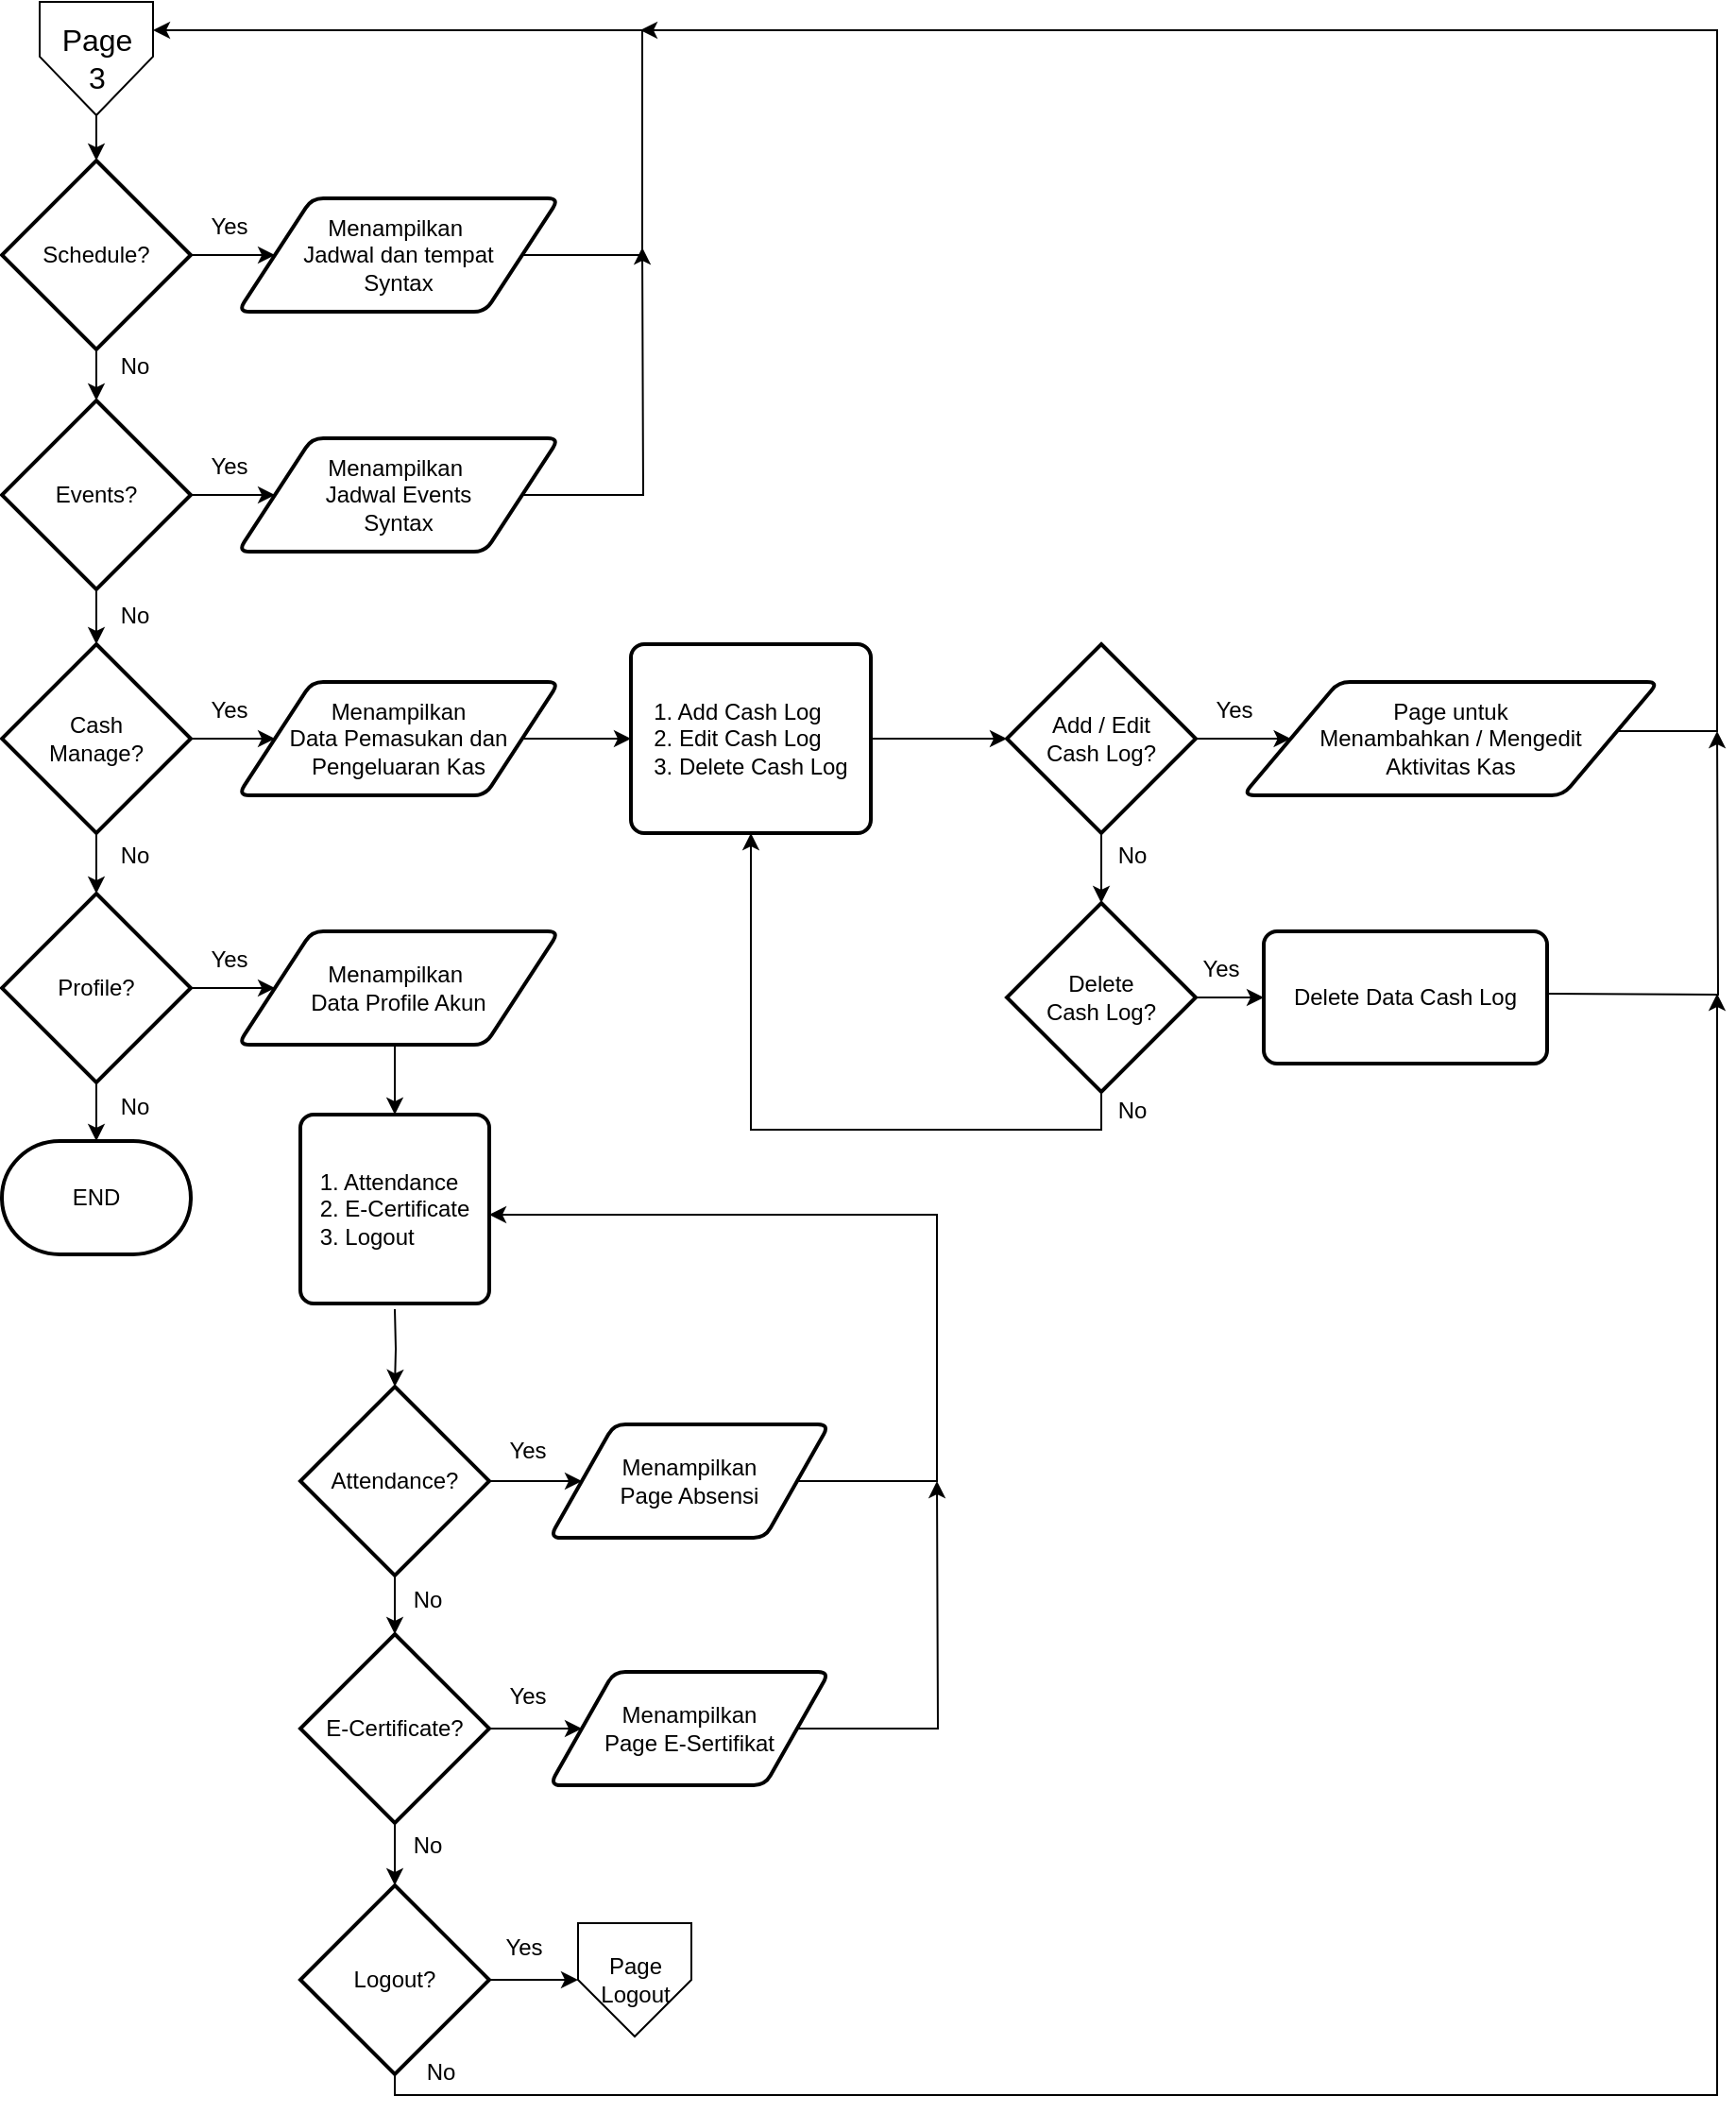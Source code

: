 <mxfile version="24.7.6">
  <diagram name="Page-1" id="k1L-fH-aqej1xiUDdUSh">
    <mxGraphModel dx="1500" dy="873" grid="1" gridSize="10" guides="1" tooltips="1" connect="1" arrows="1" fold="1" page="1" pageScale="1" pageWidth="1169" pageHeight="1654" math="0" shadow="0">
      <root>
        <mxCell id="0" />
        <mxCell id="1" parent="0" />
        <mxCell id="XSzMCote4gQr-xo7A_UP-1" value="&lt;font style=&quot;font-size: 16px;&quot;&gt;Page&lt;/font&gt;&lt;div&gt;&lt;span style=&quot;font-size: 16px;&quot;&gt;3&lt;/span&gt;&lt;/div&gt;" style="verticalLabelPosition=middle;verticalAlign=middle;html=1;shape=offPageConnector;rounded=0;size=0.517;labelPosition=center;align=center;" parent="1" vertex="1">
          <mxGeometry x="147" y="272" width="60" height="60" as="geometry" />
        </mxCell>
        <mxCell id="XSzMCote4gQr-xo7A_UP-2" style="edgeStyle=orthogonalEdgeStyle;rounded=0;orthogonalLoop=1;jettySize=auto;html=1;exitX=1;exitY=0.5;exitDx=0;exitDy=0;exitPerimeter=0;entryX=0;entryY=0.5;entryDx=0;entryDy=0;" parent="1" source="XSzMCote4gQr-xo7A_UP-3" target="XSzMCote4gQr-xo7A_UP-15" edge="1">
          <mxGeometry relative="1" as="geometry" />
        </mxCell>
        <mxCell id="XSzMCote4gQr-xo7A_UP-3" value="Schedule?" style="strokeWidth=2;html=1;shape=mxgraph.flowchart.decision;whiteSpace=wrap;" parent="1" vertex="1">
          <mxGeometry x="127" y="356" width="100" height="100" as="geometry" />
        </mxCell>
        <mxCell id="XSzMCote4gQr-xo7A_UP-4" style="edgeStyle=orthogonalEdgeStyle;rounded=0;orthogonalLoop=1;jettySize=auto;html=1;exitX=0.5;exitY=1;exitDx=0;exitDy=0;entryX=0.5;entryY=0;entryDx=0;entryDy=0;entryPerimeter=0;" parent="1" source="XSzMCote4gQr-xo7A_UP-1" target="XSzMCote4gQr-xo7A_UP-3" edge="1">
          <mxGeometry relative="1" as="geometry" />
        </mxCell>
        <mxCell id="XSzMCote4gQr-xo7A_UP-5" style="edgeStyle=orthogonalEdgeStyle;rounded=0;orthogonalLoop=1;jettySize=auto;html=1;exitX=1;exitY=0.5;exitDx=0;exitDy=0;exitPerimeter=0;entryX=0;entryY=0.5;entryDx=0;entryDy=0;" parent="1" source="XSzMCote4gQr-xo7A_UP-6" target="XSzMCote4gQr-xo7A_UP-17" edge="1">
          <mxGeometry relative="1" as="geometry" />
        </mxCell>
        <mxCell id="XSzMCote4gQr-xo7A_UP-44" value="" style="edgeStyle=orthogonalEdgeStyle;rounded=0;orthogonalLoop=1;jettySize=auto;html=1;" parent="1" source="XSzMCote4gQr-xo7A_UP-6" target="XSzMCote4gQr-xo7A_UP-43" edge="1">
          <mxGeometry relative="1" as="geometry" />
        </mxCell>
        <mxCell id="XSzMCote4gQr-xo7A_UP-6" value="Events?" style="strokeWidth=2;html=1;shape=mxgraph.flowchart.decision;whiteSpace=wrap;" parent="1" vertex="1">
          <mxGeometry x="127" y="483" width="100" height="100" as="geometry" />
        </mxCell>
        <mxCell id="XSzMCote4gQr-xo7A_UP-7" style="edgeStyle=orthogonalEdgeStyle;rounded=0;orthogonalLoop=1;jettySize=auto;html=1;exitX=0.5;exitY=1;exitDx=0;exitDy=0;exitPerimeter=0;entryX=0.5;entryY=0;entryDx=0;entryDy=0;entryPerimeter=0;" parent="1" source="XSzMCote4gQr-xo7A_UP-3" target="XSzMCote4gQr-xo7A_UP-6" edge="1">
          <mxGeometry relative="1" as="geometry" />
        </mxCell>
        <mxCell id="XSzMCote4gQr-xo7A_UP-8" value="" style="edgeStyle=orthogonalEdgeStyle;rounded=0;orthogonalLoop=1;jettySize=auto;html=1;" parent="1" source="XSzMCote4gQr-xo7A_UP-10" target="XSzMCote4gQr-xo7A_UP-19" edge="1">
          <mxGeometry relative="1" as="geometry" />
        </mxCell>
        <mxCell id="XSzMCote4gQr-xo7A_UP-9" value="" style="edgeStyle=orthogonalEdgeStyle;rounded=0;orthogonalLoop=1;jettySize=auto;html=1;" parent="1" source="XSzMCote4gQr-xo7A_UP-10" target="XSzMCote4gQr-xo7A_UP-20" edge="1">
          <mxGeometry relative="1" as="geometry" />
        </mxCell>
        <mxCell id="XSzMCote4gQr-xo7A_UP-10" value="Profile?" style="strokeWidth=2;html=1;shape=mxgraph.flowchart.decision;whiteSpace=wrap;" parent="1" vertex="1">
          <mxGeometry x="127" y="744" width="100" height="100" as="geometry" />
        </mxCell>
        <mxCell id="XSzMCote4gQr-xo7A_UP-12" value="No" style="text;html=1;align=center;verticalAlign=middle;resizable=0;points=[];autosize=1;strokeColor=none;fillColor=none;" parent="1" vertex="1">
          <mxGeometry x="177" y="450" width="40" height="30" as="geometry" />
        </mxCell>
        <mxCell id="XSzMCote4gQr-xo7A_UP-14" style="edgeStyle=orthogonalEdgeStyle;rounded=0;orthogonalLoop=1;jettySize=auto;html=1;exitX=1;exitY=0.5;exitDx=0;exitDy=0;entryX=1;entryY=0.25;entryDx=0;entryDy=0;" parent="1" source="XSzMCote4gQr-xo7A_UP-15" target="XSzMCote4gQr-xo7A_UP-1" edge="1">
          <mxGeometry relative="1" as="geometry">
            <mxPoint x="466" y="292" as="targetPoint" />
            <Array as="points">
              <mxPoint x="466" y="406" />
              <mxPoint x="466" y="287" />
            </Array>
          </mxGeometry>
        </mxCell>
        <mxCell id="XSzMCote4gQr-xo7A_UP-15" value="Menampilkan&amp;nbsp;&lt;div&gt;Jadwal dan tempat&lt;div&gt;Syntax&lt;/div&gt;&lt;/div&gt;" style="shape=parallelogram;html=1;strokeWidth=2;perimeter=parallelogramPerimeter;whiteSpace=wrap;rounded=1;arcSize=12;size=0.23;" parent="1" vertex="1">
          <mxGeometry x="252" y="376" width="170" height="60" as="geometry" />
        </mxCell>
        <mxCell id="XSzMCote4gQr-xo7A_UP-16" style="edgeStyle=orthogonalEdgeStyle;rounded=0;orthogonalLoop=1;jettySize=auto;html=1;exitX=1;exitY=0.5;exitDx=0;exitDy=0;" parent="1" source="XSzMCote4gQr-xo7A_UP-17" edge="1">
          <mxGeometry relative="1" as="geometry">
            <mxPoint x="466" y="402" as="targetPoint" />
          </mxGeometry>
        </mxCell>
        <mxCell id="XSzMCote4gQr-xo7A_UP-17" value="Menampilkan&amp;nbsp;&lt;div&gt;Jadwal Events&lt;div&gt;Syntax&lt;/div&gt;&lt;/div&gt;" style="shape=parallelogram;html=1;strokeWidth=2;perimeter=parallelogramPerimeter;whiteSpace=wrap;rounded=1;arcSize=12;size=0.23;" parent="1" vertex="1">
          <mxGeometry x="252" y="503" width="170" height="60" as="geometry" />
        </mxCell>
        <mxCell id="XSzMCote4gQr-xo7A_UP-58" style="edgeStyle=orthogonalEdgeStyle;rounded=0;orthogonalLoop=1;jettySize=auto;html=1;exitX=0.5;exitY=1;exitDx=0;exitDy=0;entryX=0.5;entryY=0;entryDx=0;entryDy=0;" parent="1" source="XSzMCote4gQr-xo7A_UP-19" target="XSzMCote4gQr-xo7A_UP-22" edge="1">
          <mxGeometry relative="1" as="geometry" />
        </mxCell>
        <mxCell id="XSzMCote4gQr-xo7A_UP-19" value="Menampilkan&amp;nbsp;&lt;div&gt;Data Profile Akun&lt;/div&gt;" style="shape=parallelogram;html=1;strokeWidth=2;perimeter=parallelogramPerimeter;whiteSpace=wrap;rounded=1;arcSize=12;size=0.23;" parent="1" vertex="1">
          <mxGeometry x="252" y="764" width="170" height="60" as="geometry" />
        </mxCell>
        <mxCell id="XSzMCote4gQr-xo7A_UP-20" value="END" style="strokeWidth=2;html=1;shape=mxgraph.flowchart.terminator;whiteSpace=wrap;" parent="1" vertex="1">
          <mxGeometry x="127" y="875" width="100" height="60" as="geometry" />
        </mxCell>
        <mxCell id="XSzMCote4gQr-xo7A_UP-21" value="" style="edgeStyle=orthogonalEdgeStyle;rounded=0;orthogonalLoop=1;jettySize=auto;html=1;" parent="1" target="XSzMCote4gQr-xo7A_UP-25" edge="1">
          <mxGeometry relative="1" as="geometry">
            <mxPoint x="335" y="964" as="sourcePoint" />
          </mxGeometry>
        </mxCell>
        <mxCell id="XSzMCote4gQr-xo7A_UP-22" value="&lt;div style=&quot;text-align: justify;&quot;&gt;&lt;span style=&quot;background-color: initial;&quot;&gt;1. Attendance&lt;/span&gt;&lt;/div&gt;&lt;div style=&quot;text-align: justify;&quot;&gt;2. E-Certificate&lt;/div&gt;&lt;div style=&quot;text-align: justify;&quot;&gt;3. Logout&lt;/div&gt;" style="rounded=1;whiteSpace=wrap;html=1;absoluteArcSize=1;arcSize=14;strokeWidth=2;" parent="1" vertex="1">
          <mxGeometry x="285" y="861" width="100" height="100" as="geometry" />
        </mxCell>
        <mxCell id="XSzMCote4gQr-xo7A_UP-23" value="" style="edgeStyle=orthogonalEdgeStyle;rounded=0;orthogonalLoop=1;jettySize=auto;html=1;" parent="1" source="XSzMCote4gQr-xo7A_UP-25" target="XSzMCote4gQr-xo7A_UP-27" edge="1">
          <mxGeometry relative="1" as="geometry" />
        </mxCell>
        <mxCell id="XSzMCote4gQr-xo7A_UP-24" value="" style="edgeStyle=orthogonalEdgeStyle;rounded=0;orthogonalLoop=1;jettySize=auto;html=1;" parent="1" source="XSzMCote4gQr-xo7A_UP-25" target="XSzMCote4gQr-xo7A_UP-31" edge="1">
          <mxGeometry relative="1" as="geometry" />
        </mxCell>
        <mxCell id="XSzMCote4gQr-xo7A_UP-25" value="Attendance?" style="strokeWidth=2;html=1;shape=mxgraph.flowchart.decision;whiteSpace=wrap;" parent="1" vertex="1">
          <mxGeometry x="285" y="1005" width="100" height="100" as="geometry" />
        </mxCell>
        <mxCell id="XSzMCote4gQr-xo7A_UP-26" style="edgeStyle=orthogonalEdgeStyle;rounded=0;orthogonalLoop=1;jettySize=auto;html=1;exitX=1;exitY=0.5;exitDx=0;exitDy=0;entryX=1;entryY=0.5;entryDx=0;entryDy=0;" parent="1" source="XSzMCote4gQr-xo7A_UP-27" edge="1">
          <mxGeometry relative="1" as="geometry">
            <mxPoint x="385" y="914" as="targetPoint" />
            <Array as="points">
              <mxPoint x="622" y="1055" />
              <mxPoint x="622" y="914" />
            </Array>
          </mxGeometry>
        </mxCell>
        <mxCell id="XSzMCote4gQr-xo7A_UP-27" value="Menampilkan&lt;div&gt;Page Absensi&lt;/div&gt;" style="shape=parallelogram;html=1;strokeWidth=2;perimeter=parallelogramPerimeter;whiteSpace=wrap;rounded=1;arcSize=12;size=0.23;" parent="1" vertex="1">
          <mxGeometry x="417" y="1025" width="148" height="60" as="geometry" />
        </mxCell>
        <mxCell id="XSzMCote4gQr-xo7A_UP-28" value="Yes" style="text;html=1;align=center;verticalAlign=middle;resizable=0;points=[];autosize=1;strokeColor=none;fillColor=none;" parent="1" vertex="1">
          <mxGeometry x="385" y="1024" width="40" height="30" as="geometry" />
        </mxCell>
        <mxCell id="XSzMCote4gQr-xo7A_UP-29" value="" style="edgeStyle=orthogonalEdgeStyle;rounded=0;orthogonalLoop=1;jettySize=auto;html=1;" parent="1" source="XSzMCote4gQr-xo7A_UP-31" target="XSzMCote4gQr-xo7A_UP-33" edge="1">
          <mxGeometry relative="1" as="geometry" />
        </mxCell>
        <mxCell id="XSzMCote4gQr-xo7A_UP-30" value="" style="edgeStyle=orthogonalEdgeStyle;rounded=0;orthogonalLoop=1;jettySize=auto;html=1;" parent="1" source="XSzMCote4gQr-xo7A_UP-31" target="XSzMCote4gQr-xo7A_UP-37" edge="1">
          <mxGeometry relative="1" as="geometry" />
        </mxCell>
        <mxCell id="XSzMCote4gQr-xo7A_UP-31" value="E-Certificate?" style="strokeWidth=2;html=1;shape=mxgraph.flowchart.decision;whiteSpace=wrap;" parent="1" vertex="1">
          <mxGeometry x="285" y="1136" width="100" height="100" as="geometry" />
        </mxCell>
        <mxCell id="XSzMCote4gQr-xo7A_UP-32" style="edgeStyle=orthogonalEdgeStyle;rounded=0;orthogonalLoop=1;jettySize=auto;html=1;exitX=1;exitY=0.5;exitDx=0;exitDy=0;" parent="1" source="XSzMCote4gQr-xo7A_UP-33" edge="1">
          <mxGeometry relative="1" as="geometry">
            <mxPoint x="622" y="1055" as="targetPoint" />
          </mxGeometry>
        </mxCell>
        <mxCell id="XSzMCote4gQr-xo7A_UP-33" value="Menampilkan&lt;div&gt;Page E-Sertifikat&lt;/div&gt;" style="shape=parallelogram;html=1;strokeWidth=2;perimeter=parallelogramPerimeter;whiteSpace=wrap;rounded=1;arcSize=12;size=0.23;" parent="1" vertex="1">
          <mxGeometry x="417" y="1156" width="148" height="60" as="geometry" />
        </mxCell>
        <mxCell id="XSzMCote4gQr-xo7A_UP-34" value="Yes" style="text;html=1;align=center;verticalAlign=middle;resizable=0;points=[];autosize=1;strokeColor=none;fillColor=none;" parent="1" vertex="1">
          <mxGeometry x="385" y="1154" width="40" height="30" as="geometry" />
        </mxCell>
        <mxCell id="XSzMCote4gQr-xo7A_UP-36" value="" style="edgeStyle=orthogonalEdgeStyle;rounded=0;orthogonalLoop=1;jettySize=auto;html=1;" parent="1" source="XSzMCote4gQr-xo7A_UP-37" target="XSzMCote4gQr-xo7A_UP-41" edge="1">
          <mxGeometry relative="1" as="geometry" />
        </mxCell>
        <mxCell id="XSzMCote4gQr-xo7A_UP-74" style="edgeStyle=orthogonalEdgeStyle;rounded=0;orthogonalLoop=1;jettySize=auto;html=1;exitX=0.5;exitY=1;exitDx=0;exitDy=0;exitPerimeter=0;" parent="1" source="XSzMCote4gQr-xo7A_UP-37" edge="1">
          <mxGeometry relative="1" as="geometry">
            <mxPoint x="1035" y="797" as="targetPoint" />
            <mxPoint x="335" y="1365" as="sourcePoint" />
            <Array as="points">
              <mxPoint x="335" y="1380" />
              <mxPoint x="1035" y="1380" />
            </Array>
          </mxGeometry>
        </mxCell>
        <mxCell id="XSzMCote4gQr-xo7A_UP-37" value="Logout?" style="strokeWidth=2;html=1;shape=mxgraph.flowchart.decision;whiteSpace=wrap;" parent="1" vertex="1">
          <mxGeometry x="285" y="1269" width="100" height="100" as="geometry" />
        </mxCell>
        <mxCell id="XSzMCote4gQr-xo7A_UP-39" value="No" style="text;html=1;align=center;verticalAlign=middle;resizable=0;points=[];autosize=1;strokeColor=none;fillColor=none;" parent="1" vertex="1">
          <mxGeometry x="332" y="1103" width="40" height="30" as="geometry" />
        </mxCell>
        <mxCell id="XSzMCote4gQr-xo7A_UP-40" value="No" style="text;html=1;align=center;verticalAlign=middle;resizable=0;points=[];autosize=1;strokeColor=none;fillColor=none;" parent="1" vertex="1">
          <mxGeometry x="332" y="1233" width="40" height="30" as="geometry" />
        </mxCell>
        <mxCell id="XSzMCote4gQr-xo7A_UP-41" value="&lt;font style=&quot;font-size: 12px;&quot;&gt;Page&lt;/font&gt;&lt;div style=&quot;&quot;&gt;&lt;font style=&quot;font-size: 12px;&quot;&gt;Logout&lt;/font&gt;&lt;/div&gt;" style="verticalLabelPosition=middle;verticalAlign=middle;html=1;shape=offPageConnector;rounded=0;size=0.5;labelPosition=center;align=center;" parent="1" vertex="1">
          <mxGeometry x="432" y="1289" width="60" height="60" as="geometry" />
        </mxCell>
        <mxCell id="XSzMCote4gQr-xo7A_UP-42" value="Yes" style="text;html=1;align=center;verticalAlign=middle;resizable=0;points=[];autosize=1;strokeColor=none;fillColor=none;" parent="1" vertex="1">
          <mxGeometry x="383" y="1287" width="40" height="30" as="geometry" />
        </mxCell>
        <mxCell id="XSzMCote4gQr-xo7A_UP-49" value="" style="edgeStyle=orthogonalEdgeStyle;rounded=0;orthogonalLoop=1;jettySize=auto;html=1;" parent="1" source="XSzMCote4gQr-xo7A_UP-43" target="XSzMCote4gQr-xo7A_UP-47" edge="1">
          <mxGeometry relative="1" as="geometry" />
        </mxCell>
        <mxCell id="XSzMCote4gQr-xo7A_UP-51" value="" style="edgeStyle=orthogonalEdgeStyle;rounded=0;orthogonalLoop=1;jettySize=auto;html=1;" parent="1" source="XSzMCote4gQr-xo7A_UP-43" target="XSzMCote4gQr-xo7A_UP-10" edge="1">
          <mxGeometry relative="1" as="geometry" />
        </mxCell>
        <mxCell id="XSzMCote4gQr-xo7A_UP-43" value="Cash&lt;div&gt;Manage?&lt;/div&gt;" style="strokeWidth=2;html=1;shape=mxgraph.flowchart.decision;whiteSpace=wrap;" parent="1" vertex="1">
          <mxGeometry x="127" y="612" width="100" height="100" as="geometry" />
        </mxCell>
        <mxCell id="XSzMCote4gQr-xo7A_UP-45" value="No" style="text;html=1;align=center;verticalAlign=middle;resizable=0;points=[];autosize=1;strokeColor=none;fillColor=none;" parent="1" vertex="1">
          <mxGeometry x="177" y="582" width="40" height="30" as="geometry" />
        </mxCell>
        <mxCell id="XSzMCote4gQr-xo7A_UP-46" value="" style="edgeStyle=orthogonalEdgeStyle;rounded=0;orthogonalLoop=1;jettySize=auto;html=1;" parent="1" source="XSzMCote4gQr-xo7A_UP-47" target="XSzMCote4gQr-xo7A_UP-48" edge="1">
          <mxGeometry relative="1" as="geometry" />
        </mxCell>
        <mxCell id="XSzMCote4gQr-xo7A_UP-47" value="Menampilkan&lt;div&gt;Data Pemasukan dan&lt;/div&gt;&lt;div&gt;Pengeluaran Kas&lt;/div&gt;" style="shape=parallelogram;html=1;strokeWidth=2;perimeter=parallelogramPerimeter;whiteSpace=wrap;rounded=1;arcSize=12;size=0.23;" parent="1" vertex="1">
          <mxGeometry x="252" y="632" width="170" height="60" as="geometry" />
        </mxCell>
        <mxCell id="XSzMCote4gQr-xo7A_UP-63" value="" style="edgeStyle=orthogonalEdgeStyle;rounded=0;orthogonalLoop=1;jettySize=auto;html=1;" parent="1" source="XSzMCote4gQr-xo7A_UP-48" target="XSzMCote4gQr-xo7A_UP-59" edge="1">
          <mxGeometry relative="1" as="geometry" />
        </mxCell>
        <mxCell id="XSzMCote4gQr-xo7A_UP-48" value="&lt;div style=&quot;text-align: justify;&quot;&gt;&lt;span style=&quot;background-color: initial;&quot;&gt;1. Add Cash Log&lt;/span&gt;&lt;/div&gt;&lt;div style=&quot;text-align: justify;&quot;&gt;2. Edit Cash Log&lt;/div&gt;&lt;div style=&quot;text-align: justify;&quot;&gt;3. Delete Cash Log&lt;/div&gt;" style="rounded=1;whiteSpace=wrap;html=1;absoluteArcSize=1;arcSize=14;strokeWidth=2;align=center;" parent="1" vertex="1">
          <mxGeometry x="460" y="612" width="127" height="100" as="geometry" />
        </mxCell>
        <mxCell id="XSzMCote4gQr-xo7A_UP-50" value="Yes" style="text;html=1;align=center;verticalAlign=middle;resizable=0;points=[];autosize=1;strokeColor=none;fillColor=none;" parent="1" vertex="1">
          <mxGeometry x="227" y="632" width="40" height="30" as="geometry" />
        </mxCell>
        <mxCell id="XSzMCote4gQr-xo7A_UP-64" value="" style="edgeStyle=orthogonalEdgeStyle;rounded=0;orthogonalLoop=1;jettySize=auto;html=1;" parent="1" source="XSzMCote4gQr-xo7A_UP-59" target="XSzMCote4gQr-xo7A_UP-60" edge="1">
          <mxGeometry relative="1" as="geometry" />
        </mxCell>
        <mxCell id="XSzMCote4gQr-xo7A_UP-66" value="" style="edgeStyle=orthogonalEdgeStyle;rounded=0;orthogonalLoop=1;jettySize=auto;html=1;" parent="1" source="XSzMCote4gQr-xo7A_UP-59" target="XSzMCote4gQr-xo7A_UP-61" edge="1">
          <mxGeometry relative="1" as="geometry" />
        </mxCell>
        <mxCell id="XSzMCote4gQr-xo7A_UP-59" value="Add / Edit&lt;div&gt;Cash Log?&lt;/div&gt;" style="strokeWidth=2;html=1;shape=mxgraph.flowchart.decision;whiteSpace=wrap;" parent="1" vertex="1">
          <mxGeometry x="659" y="612" width="100" height="100" as="geometry" />
        </mxCell>
        <mxCell id="XSzMCote4gQr-xo7A_UP-73" style="edgeStyle=elbowEdgeStyle;rounded=0;orthogonalLoop=1;jettySize=auto;html=1;exitX=1;exitY=0.5;exitDx=0;exitDy=0;" parent="1" edge="1">
          <mxGeometry relative="1" as="geometry">
            <mxPoint x="465" y="287" as="targetPoint" />
            <Array as="points">
              <mxPoint x="1035" y="507" />
            </Array>
            <mxPoint x="978.7" y="658" as="sourcePoint" />
          </mxGeometry>
        </mxCell>
        <mxCell id="XSzMCote4gQr-xo7A_UP-60" value="Page untuk&lt;div&gt;Menambahkan / Mengedit&lt;/div&gt;&lt;div&gt;Aktivitas Kas&lt;/div&gt;" style="shape=parallelogram;html=1;strokeWidth=2;perimeter=parallelogramPerimeter;whiteSpace=wrap;rounded=1;arcSize=12;size=0.23;" parent="1" vertex="1">
          <mxGeometry x="784" y="632" width="220" height="60" as="geometry" />
        </mxCell>
        <mxCell id="XSzMCote4gQr-xo7A_UP-68" value="" style="edgeStyle=orthogonalEdgeStyle;rounded=0;orthogonalLoop=1;jettySize=auto;html=1;" parent="1" source="XSzMCote4gQr-xo7A_UP-61" target="XSzMCote4gQr-xo7A_UP-62" edge="1">
          <mxGeometry relative="1" as="geometry" />
        </mxCell>
        <mxCell id="XSzMCote4gQr-xo7A_UP-70" style="edgeStyle=orthogonalEdgeStyle;rounded=0;orthogonalLoop=1;jettySize=auto;html=1;exitX=0.5;exitY=1;exitDx=0;exitDy=0;exitPerimeter=0;entryX=0.5;entryY=1;entryDx=0;entryDy=0;" parent="1" source="XSzMCote4gQr-xo7A_UP-61" target="XSzMCote4gQr-xo7A_UP-48" edge="1">
          <mxGeometry relative="1" as="geometry" />
        </mxCell>
        <mxCell id="XSzMCote4gQr-xo7A_UP-61" value="Delete&lt;div&gt;Cash Log?&lt;/div&gt;" style="strokeWidth=2;html=1;shape=mxgraph.flowchart.decision;whiteSpace=wrap;" parent="1" vertex="1">
          <mxGeometry x="659" y="749" width="100" height="100" as="geometry" />
        </mxCell>
        <mxCell id="XSzMCote4gQr-xo7A_UP-72" style="edgeStyle=orthogonalEdgeStyle;rounded=0;orthogonalLoop=1;jettySize=auto;html=1;exitX=1;exitY=0.5;exitDx=0;exitDy=0;" parent="1" edge="1">
          <mxGeometry relative="1" as="geometry">
            <mxPoint x="1035" y="658" as="targetPoint" />
            <mxPoint x="945" y="797" as="sourcePoint" />
          </mxGeometry>
        </mxCell>
        <mxCell id="XSzMCote4gQr-xo7A_UP-62" value="Delete Data Cash Log" style="rounded=1;whiteSpace=wrap;html=1;absoluteArcSize=1;arcSize=14;strokeWidth=2;" parent="1" vertex="1">
          <mxGeometry x="795" y="764" width="150" height="70" as="geometry" />
        </mxCell>
        <mxCell id="XSzMCote4gQr-xo7A_UP-65" value="Yes" style="text;html=1;align=center;verticalAlign=middle;resizable=0;points=[];autosize=1;strokeColor=none;fillColor=none;" parent="1" vertex="1">
          <mxGeometry x="759" y="632" width="40" height="30" as="geometry" />
        </mxCell>
        <mxCell id="XSzMCote4gQr-xo7A_UP-67" value="No" style="text;html=1;align=center;verticalAlign=middle;resizable=0;points=[];autosize=1;strokeColor=none;fillColor=none;" parent="1" vertex="1">
          <mxGeometry x="705" y="709" width="40" height="30" as="geometry" />
        </mxCell>
        <mxCell id="XSzMCote4gQr-xo7A_UP-69" value="Yes" style="text;html=1;align=center;verticalAlign=middle;resizable=0;points=[];autosize=1;strokeColor=none;fillColor=none;" parent="1" vertex="1">
          <mxGeometry x="752" y="769" width="40" height="30" as="geometry" />
        </mxCell>
        <mxCell id="XSzMCote4gQr-xo7A_UP-71" value="No" style="text;html=1;align=center;verticalAlign=middle;resizable=0;points=[];autosize=1;strokeColor=none;fillColor=none;" parent="1" vertex="1">
          <mxGeometry x="705" y="844" width="40" height="30" as="geometry" />
        </mxCell>
        <mxCell id="XSzMCote4gQr-xo7A_UP-75" value="No" style="text;html=1;align=center;verticalAlign=middle;resizable=0;points=[];autosize=1;strokeColor=none;fillColor=none;" parent="1" vertex="1">
          <mxGeometry x="339" y="1353" width="40" height="30" as="geometry" />
        </mxCell>
        <mxCell id="XSzMCote4gQr-xo7A_UP-76" value="No" style="text;html=1;align=center;verticalAlign=middle;resizable=0;points=[];autosize=1;strokeColor=none;fillColor=none;" parent="1" vertex="1">
          <mxGeometry x="177" y="709" width="40" height="30" as="geometry" />
        </mxCell>
        <mxCell id="XSzMCote4gQr-xo7A_UP-77" value="Yes" style="text;html=1;align=center;verticalAlign=middle;resizable=0;points=[];autosize=1;strokeColor=none;fillColor=none;" parent="1" vertex="1">
          <mxGeometry x="227" y="764" width="40" height="30" as="geometry" />
        </mxCell>
        <mxCell id="XSzMCote4gQr-xo7A_UP-78" value="No" style="text;html=1;align=center;verticalAlign=middle;resizable=0;points=[];autosize=1;strokeColor=none;fillColor=none;" parent="1" vertex="1">
          <mxGeometry x="177" y="842" width="40" height="30" as="geometry" />
        </mxCell>
        <mxCell id="XSzMCote4gQr-xo7A_UP-79" value="Yes" style="text;html=1;align=center;verticalAlign=middle;resizable=0;points=[];autosize=1;strokeColor=none;fillColor=none;" parent="1" vertex="1">
          <mxGeometry x="227" y="503" width="40" height="30" as="geometry" />
        </mxCell>
        <mxCell id="XSzMCote4gQr-xo7A_UP-80" value="Yes" style="text;html=1;align=center;verticalAlign=middle;resizable=0;points=[];autosize=1;strokeColor=none;fillColor=none;" parent="1" vertex="1">
          <mxGeometry x="227" y="376" width="40" height="30" as="geometry" />
        </mxCell>
      </root>
    </mxGraphModel>
  </diagram>
</mxfile>
